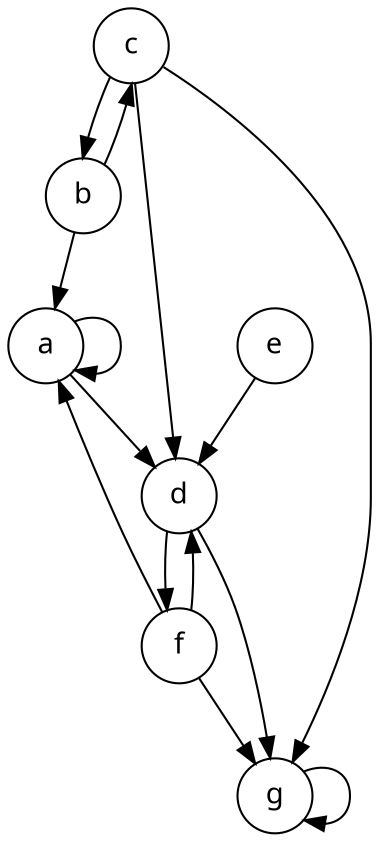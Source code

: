 //! circo
digraph "d" {
    node [fontname="Fira Sans", shape=circle];
    a -> a; a -> d;
    b -> a; b -> c;
    c -> b; c -> d; c -> g;
    d -> f; d -> g;
    e -> d;
    f -> a; f -> d; f -> g;
    g -> g;
}
